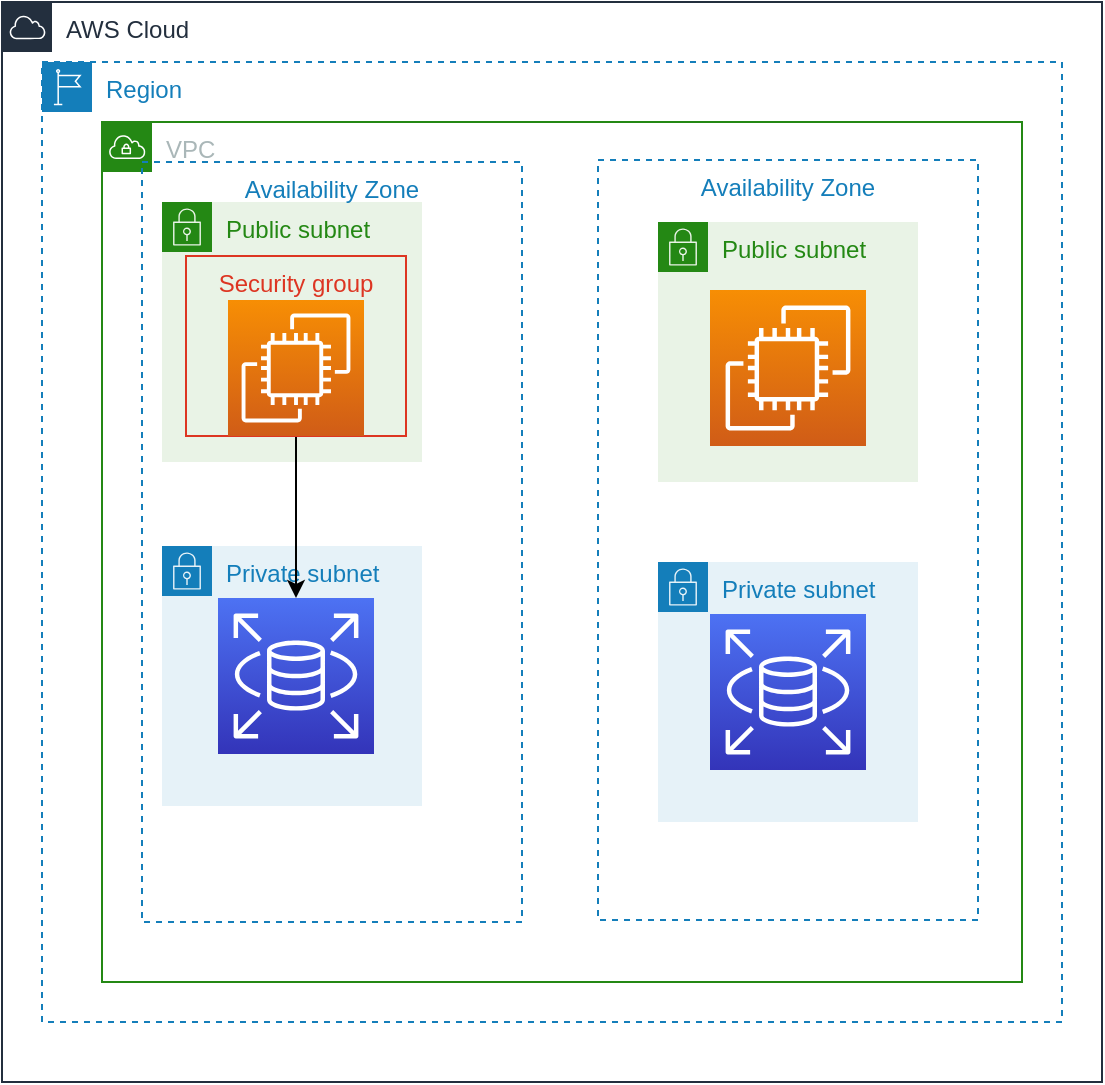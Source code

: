 <mxfile version="20.6.2" type="github" pages="3">
  <diagram id="6KU7y5Iy-sh_A5ScASaA" name="ページ1">
    <mxGraphModel dx="946" dy="519" grid="1" gridSize="10" guides="1" tooltips="1" connect="1" arrows="1" fold="1" page="1" pageScale="1" pageWidth="827" pageHeight="1169" math="0" shadow="0">
      <root>
        <mxCell id="0" />
        <mxCell id="1" parent="0" />
        <mxCell id="h2UYR18HSqqma26pXQX0-2" value="AWS Cloud" style="points=[[0,0],[0.25,0],[0.5,0],[0.75,0],[1,0],[1,0.25],[1,0.5],[1,0.75],[1,1],[0.75,1],[0.5,1],[0.25,1],[0,1],[0,0.75],[0,0.5],[0,0.25]];outlineConnect=0;gradientColor=none;html=1;whiteSpace=wrap;fontSize=12;fontStyle=0;container=1;pointerEvents=0;collapsible=0;recursiveResize=0;shape=mxgraph.aws4.group;grIcon=mxgraph.aws4.group_aws_cloud;strokeColor=#232F3E;fillColor=none;verticalAlign=top;align=left;spacingLeft=30;fontColor=#232F3E;dashed=0;" parent="1" vertex="1">
          <mxGeometry x="140" y="80" width="550" height="540" as="geometry" />
        </mxCell>
        <mxCell id="h2UYR18HSqqma26pXQX0-10" value="Region" style="points=[[0,0],[0.25,0],[0.5,0],[0.75,0],[1,0],[1,0.25],[1,0.5],[1,0.75],[1,1],[0.75,1],[0.5,1],[0.25,1],[0,1],[0,0.75],[0,0.5],[0,0.25]];outlineConnect=0;gradientColor=none;html=1;whiteSpace=wrap;fontSize=12;fontStyle=0;container=1;pointerEvents=0;collapsible=0;recursiveResize=0;shape=mxgraph.aws4.group;grIcon=mxgraph.aws4.group_region;strokeColor=#147EBA;fillColor=none;verticalAlign=top;align=left;spacingLeft=30;fontColor=#147EBA;dashed=1;" parent="1" vertex="1">
          <mxGeometry x="160" y="110" width="510" height="480" as="geometry" />
        </mxCell>
        <mxCell id="h2UYR18HSqqma26pXQX0-11" value="VPC" style="points=[[0,0],[0.25,0],[0.5,0],[0.75,0],[1,0],[1,0.25],[1,0.5],[1,0.75],[1,1],[0.75,1],[0.5,1],[0.25,1],[0,1],[0,0.75],[0,0.5],[0,0.25]];outlineConnect=0;gradientColor=none;html=1;whiteSpace=wrap;fontSize=12;fontStyle=0;container=1;pointerEvents=0;collapsible=0;recursiveResize=0;shape=mxgraph.aws4.group;grIcon=mxgraph.aws4.group_vpc;strokeColor=#248814;fillColor=none;verticalAlign=top;align=left;spacingLeft=30;fontColor=#AAB7B8;dashed=0;" parent="1" vertex="1">
          <mxGeometry x="190" y="140" width="460" height="430" as="geometry" />
        </mxCell>
        <mxCell id="h2UYR18HSqqma26pXQX0-13" value="Private subnet" style="points=[[0,0],[0.25,0],[0.5,0],[0.75,0],[1,0],[1,0.25],[1,0.5],[1,0.75],[1,1],[0.75,1],[0.5,1],[0.25,1],[0,1],[0,0.75],[0,0.5],[0,0.25]];outlineConnect=0;gradientColor=none;html=1;whiteSpace=wrap;fontSize=12;fontStyle=0;container=1;pointerEvents=0;collapsible=0;recursiveResize=0;shape=mxgraph.aws4.group;grIcon=mxgraph.aws4.group_security_group;grStroke=0;strokeColor=#147EBA;fillColor=#E6F2F8;verticalAlign=top;align=left;spacingLeft=30;fontColor=#147EBA;dashed=0;" parent="h2UYR18HSqqma26pXQX0-11" vertex="1">
          <mxGeometry x="30" y="212" width="130" height="130" as="geometry" />
        </mxCell>
        <mxCell id="h2UYR18HSqqma26pXQX0-12" value="Public subnet" style="points=[[0,0],[0.25,0],[0.5,0],[0.75,0],[1,0],[1,0.25],[1,0.5],[1,0.75],[1,1],[0.75,1],[0.5,1],[0.25,1],[0,1],[0,0.75],[0,0.5],[0,0.25]];outlineConnect=0;gradientColor=none;html=1;whiteSpace=wrap;fontSize=12;fontStyle=0;container=1;pointerEvents=0;collapsible=0;recursiveResize=0;shape=mxgraph.aws4.group;grIcon=mxgraph.aws4.group_security_group;grStroke=0;strokeColor=#248814;fillColor=#E9F3E6;verticalAlign=top;align=left;spacingLeft=30;fontColor=#248814;dashed=0;" parent="h2UYR18HSqqma26pXQX0-11" vertex="1">
          <mxGeometry x="30" y="40" width="130" height="130" as="geometry" />
        </mxCell>
        <mxCell id="h2UYR18HSqqma26pXQX0-14" value="Availability Zone" style="fillColor=none;strokeColor=#147EBA;dashed=1;verticalAlign=top;fontStyle=0;fontColor=#147EBA;" parent="h2UYR18HSqqma26pXQX0-11" vertex="1">
          <mxGeometry x="20" y="20" width="190" height="380" as="geometry" />
        </mxCell>
        <mxCell id="h2UYR18HSqqma26pXQX0-28" value="" style="edgeStyle=none;rounded=0;orthogonalLoop=1;jettySize=auto;html=1;" parent="h2UYR18HSqqma26pXQX0-11" source="h2UYR18HSqqma26pXQX0-21" target="h2UYR18HSqqma26pXQX0-25" edge="1">
          <mxGeometry relative="1" as="geometry" />
        </mxCell>
        <mxCell id="h2UYR18HSqqma26pXQX0-21" value="Security group" style="fillColor=none;strokeColor=#DD3522;verticalAlign=top;fontStyle=0;fontColor=#DD3522;" parent="h2UYR18HSqqma26pXQX0-11" vertex="1">
          <mxGeometry x="42" y="67" width="110" height="90" as="geometry" />
        </mxCell>
        <mxCell id="h2UYR18HSqqma26pXQX0-23" value="" style="sketch=0;points=[[0,0,0],[0.25,0,0],[0.5,0,0],[0.75,0,0],[1,0,0],[0,1,0],[0.25,1,0],[0.5,1,0],[0.75,1,0],[1,1,0],[0,0.25,0],[0,0.5,0],[0,0.75,0],[1,0.25,0],[1,0.5,0],[1,0.75,0]];outlineConnect=0;fontColor=#232F3E;gradientColor=#F78E04;gradientDirection=north;fillColor=#D05C17;strokeColor=#ffffff;dashed=0;verticalLabelPosition=bottom;verticalAlign=top;align=center;html=1;fontSize=12;fontStyle=0;aspect=fixed;shape=mxgraph.aws4.resourceIcon;resIcon=mxgraph.aws4.ec2;" parent="h2UYR18HSqqma26pXQX0-11" vertex="1">
          <mxGeometry x="63" y="89" width="68" height="68" as="geometry" />
        </mxCell>
        <mxCell id="h2UYR18HSqqma26pXQX0-25" value="" style="sketch=0;points=[[0,0,0],[0.25,0,0],[0.5,0,0],[0.75,0,0],[1,0,0],[0,1,0],[0.25,1,0],[0.5,1,0],[0.75,1,0],[1,1,0],[0,0.25,0],[0,0.5,0],[0,0.75,0],[1,0.25,0],[1,0.5,0],[1,0.75,0]];outlineConnect=0;fontColor=#232F3E;gradientColor=#4D72F3;gradientDirection=north;fillColor=#3334B9;strokeColor=#ffffff;dashed=0;verticalLabelPosition=bottom;verticalAlign=top;align=center;html=1;fontSize=12;fontStyle=0;aspect=fixed;shape=mxgraph.aws4.resourceIcon;resIcon=mxgraph.aws4.rds;" parent="h2UYR18HSqqma26pXQX0-11" vertex="1">
          <mxGeometry x="58" y="238" width="78" height="78" as="geometry" />
        </mxCell>
        <mxCell id="h2UYR18HSqqma26pXQX0-18" value="Availability Zone" style="fillColor=none;strokeColor=#147EBA;dashed=1;verticalAlign=top;fontStyle=0;fontColor=#147EBA;" parent="1" vertex="1">
          <mxGeometry x="438" y="159" width="190" height="380" as="geometry" />
        </mxCell>
        <mxCell id="h2UYR18HSqqma26pXQX0-19" value="Public subnet" style="points=[[0,0],[0.25,0],[0.5,0],[0.75,0],[1,0],[1,0.25],[1,0.5],[1,0.75],[1,1],[0.75,1],[0.5,1],[0.25,1],[0,1],[0,0.75],[0,0.5],[0,0.25]];outlineConnect=0;gradientColor=none;html=1;whiteSpace=wrap;fontSize=12;fontStyle=0;container=1;pointerEvents=0;collapsible=0;recursiveResize=0;shape=mxgraph.aws4.group;grIcon=mxgraph.aws4.group_security_group;grStroke=0;strokeColor=#248814;fillColor=#E9F3E6;verticalAlign=top;align=left;spacingLeft=30;fontColor=#248814;dashed=0;" parent="1" vertex="1">
          <mxGeometry x="468" y="190" width="130" height="130" as="geometry" />
        </mxCell>
        <mxCell id="h2UYR18HSqqma26pXQX0-29" value="" style="sketch=0;points=[[0,0,0],[0.25,0,0],[0.5,0,0],[0.75,0,0],[1,0,0],[0,1,0],[0.25,1,0],[0.5,1,0],[0.75,1,0],[1,1,0],[0,0.25,0],[0,0.5,0],[0,0.75,0],[1,0.25,0],[1,0.5,0],[1,0.75,0]];outlineConnect=0;fontColor=#232F3E;gradientColor=#F78E04;gradientDirection=north;fillColor=#D05C17;strokeColor=#ffffff;dashed=0;verticalLabelPosition=bottom;verticalAlign=top;align=center;html=1;fontSize=12;fontStyle=0;aspect=fixed;shape=mxgraph.aws4.resourceIcon;resIcon=mxgraph.aws4.ec2;" parent="h2UYR18HSqqma26pXQX0-19" vertex="1">
          <mxGeometry x="26" y="34" width="78" height="78" as="geometry" />
        </mxCell>
        <mxCell id="h2UYR18HSqqma26pXQX0-20" value="Private subnet" style="points=[[0,0],[0.25,0],[0.5,0],[0.75,0],[1,0],[1,0.25],[1,0.5],[1,0.75],[1,1],[0.75,1],[0.5,1],[0.25,1],[0,1],[0,0.75],[0,0.5],[0,0.25]];outlineConnect=0;gradientColor=none;html=1;whiteSpace=wrap;fontSize=12;fontStyle=0;container=1;pointerEvents=0;collapsible=0;recursiveResize=0;shape=mxgraph.aws4.group;grIcon=mxgraph.aws4.group_security_group;grStroke=0;strokeColor=#147EBA;fillColor=#E6F2F8;verticalAlign=top;align=left;spacingLeft=30;fontColor=#147EBA;dashed=0;" parent="1" vertex="1">
          <mxGeometry x="468" y="360" width="130" height="130" as="geometry" />
        </mxCell>
        <mxCell id="h2UYR18HSqqma26pXQX0-26" value="" style="sketch=0;points=[[0,0,0],[0.25,0,0],[0.5,0,0],[0.75,0,0],[1,0,0],[0,1,0],[0.25,1,0],[0.5,1,0],[0.75,1,0],[1,1,0],[0,0.25,0],[0,0.5,0],[0,0.75,0],[1,0.25,0],[1,0.5,0],[1,0.75,0]];outlineConnect=0;fontColor=#232F3E;gradientColor=#4D72F3;gradientDirection=north;fillColor=#3334B9;strokeColor=#ffffff;dashed=0;verticalLabelPosition=bottom;verticalAlign=top;align=center;html=1;fontSize=12;fontStyle=0;aspect=fixed;shape=mxgraph.aws4.resourceIcon;resIcon=mxgraph.aws4.rds;" parent="h2UYR18HSqqma26pXQX0-20" vertex="1">
          <mxGeometry x="26" y="26" width="78" height="78" as="geometry" />
        </mxCell>
      </root>
    </mxGraphModel>
  </diagram>
  <diagram name="第5回課題構成図" id="V6I4nbeFb_u3cUSOksYs">
    <mxGraphModel dx="946" dy="1688" grid="1" gridSize="10" guides="1" tooltips="1" connect="1" arrows="1" fold="1" page="1" pageScale="1" pageWidth="827" pageHeight="1169" math="0" shadow="0">
      <root>
        <mxCell id="fUv5p4bFS3cCXBjNdrC8-0" />
        <mxCell id="fUv5p4bFS3cCXBjNdrC8-1" parent="fUv5p4bFS3cCXBjNdrC8-0" />
        <mxCell id="fUv5p4bFS3cCXBjNdrC8-2" value="AWS Cloud" style="points=[[0,0],[0.25,0],[0.5,0],[0.75,0],[1,0],[1,0.25],[1,0.5],[1,0.75],[1,1],[0.75,1],[0.5,1],[0.25,1],[0,1],[0,0.75],[0,0.5],[0,0.25]];outlineConnect=0;gradientColor=none;html=1;whiteSpace=wrap;fontSize=12;fontStyle=0;container=1;pointerEvents=0;collapsible=0;recursiveResize=0;shape=mxgraph.aws4.group;grIcon=mxgraph.aws4.group_aws_cloud;strokeColor=#232F3E;fillColor=none;verticalAlign=top;align=left;spacingLeft=30;fontColor=#232F3E;dashed=0;" vertex="1" parent="fUv5p4bFS3cCXBjNdrC8-1">
          <mxGeometry x="80" y="40" width="670" height="580" as="geometry" />
        </mxCell>
        <mxCell id="fUv5p4bFS3cCXBjNdrC8-3" value="Region" style="points=[[0,0],[0.25,0],[0.5,0],[0.75,0],[1,0],[1,0.25],[1,0.5],[1,0.75],[1,1],[0.75,1],[0.5,1],[0.25,1],[0,1],[0,0.75],[0,0.5],[0,0.25]];outlineConnect=0;gradientColor=none;html=1;whiteSpace=wrap;fontSize=12;fontStyle=0;container=0;pointerEvents=0;collapsible=0;recursiveResize=0;shape=mxgraph.aws4.group;grIcon=mxgraph.aws4.group_region;strokeColor=#147EBA;fillColor=none;verticalAlign=top;align=left;spacingLeft=30;fontColor=#147EBA;dashed=1;" vertex="1" parent="fUv5p4bFS3cCXBjNdrC8-1">
          <mxGeometry x="117" y="80" width="553" height="510" as="geometry" />
        </mxCell>
        <mxCell id="eytdgQNS8IBhgRLuFxIK-1" value="" style="group" vertex="1" connectable="0" parent="fUv5p4bFS3cCXBjNdrC8-1">
          <mxGeometry x="408" y="145" width="190" height="380" as="geometry" />
        </mxCell>
        <mxCell id="fUv5p4bFS3cCXBjNdrC8-13" value="Public subnet" style="points=[[0,0],[0.25,0],[0.5,0],[0.75,0],[1,0],[1,0.25],[1,0.5],[1,0.75],[1,1],[0.75,1],[0.5,1],[0.25,1],[0,1],[0,0.75],[0,0.5],[0,0.25]];outlineConnect=0;gradientColor=none;html=1;whiteSpace=wrap;fontSize=12;fontStyle=0;container=1;pointerEvents=0;collapsible=0;recursiveResize=0;shape=mxgraph.aws4.group;grIcon=mxgraph.aws4.group_security_group;grStroke=0;strokeColor=#248814;fillColor=#E9F3E6;verticalAlign=top;align=left;spacingLeft=30;fontColor=#248814;dashed=0;" vertex="1" parent="eytdgQNS8IBhgRLuFxIK-1">
          <mxGeometry x="28" y="31" width="130" height="130" as="geometry" />
        </mxCell>
        <mxCell id="fUv5p4bFS3cCXBjNdrC8-12" value="Availability Zone" style="fillColor=none;strokeColor=#147EBA;dashed=1;verticalAlign=top;fontStyle=0;fontColor=#147EBA;" vertex="1" parent="eytdgQNS8IBhgRLuFxIK-1">
          <mxGeometry x="-2" y="-1" width="190" height="380" as="geometry" />
        </mxCell>
        <mxCell id="fUv5p4bFS3cCXBjNdrC8-15" value="Private subnet" style="points=[[0,0],[0.25,0],[0.5,0],[0.75,0],[1,0],[1,0.25],[1,0.5],[1,0.75],[1,1],[0.75,1],[0.5,1],[0.25,1],[0,1],[0,0.75],[0,0.5],[0,0.25]];outlineConnect=0;gradientColor=none;html=1;whiteSpace=wrap;fontSize=12;fontStyle=0;container=1;pointerEvents=0;collapsible=0;recursiveResize=0;shape=mxgraph.aws4.group;grIcon=mxgraph.aws4.group_security_group;grStroke=0;strokeColor=#147EBA;fillColor=#E6F2F8;verticalAlign=top;align=left;spacingLeft=30;fontColor=#147EBA;dashed=0;" vertex="1" parent="eytdgQNS8IBhgRLuFxIK-1">
          <mxGeometry x="28" y="201" width="130" height="130" as="geometry" />
        </mxCell>
        <mxCell id="vKKOBHwKFraKXwhOR9AJ-2" value="Security group" style="fillColor=none;strokeColor=#DD3522;verticalAlign=top;fontStyle=0;fontColor=#DD3522;" vertex="1" parent="eytdgQNS8IBhgRLuFxIK-1">
          <mxGeometry x="38" y="50" width="110" height="99" as="geometry" />
        </mxCell>
        <mxCell id="w-eaMgi2OchCtBr5CpV4-0" value="" style="sketch=0;points=[[0,0,0],[0.25,0,0],[0.5,0,0],[0.75,0,0],[1,0,0],[0,1,0],[0.25,1,0],[0.5,1,0],[0.75,1,0],[1,1,0],[0,0.25,0],[0,0.5,0],[0,0.75,0],[1,0.25,0],[1,0.5,0],[1,0.75,0]];outlineConnect=0;fontColor=#232F3E;gradientColor=#F78E04;gradientDirection=north;fillColor=#D05C17;strokeColor=#ffffff;dashed=0;verticalLabelPosition=bottom;verticalAlign=top;align=center;html=1;fontSize=12;fontStyle=0;aspect=fixed;shape=mxgraph.aws4.resourceIcon;resIcon=mxgraph.aws4.ec2;" vertex="1" parent="eytdgQNS8IBhgRLuFxIK-1">
          <mxGeometry x="54" y="71" width="78" height="78" as="geometry" />
        </mxCell>
        <mxCell id="fUv5p4bFS3cCXBjNdrC8-4" value="VPC" style="points=[[0,0],[0.25,0],[0.5,0],[0.75,0],[1,0],[1,0.25],[1,0.5],[1,0.75],[1,1],[0.75,1],[0.5,1],[0.25,1],[0,1],[0,0.75],[0,0.5],[0,0.25]];outlineConnect=0;gradientColor=none;html=1;whiteSpace=wrap;fontSize=12;fontStyle=0;container=0;pointerEvents=0;collapsible=0;recursiveResize=0;shape=mxgraph.aws4.group;grIcon=mxgraph.aws4.group_vpc;strokeColor=#248814;fillColor=none;verticalAlign=top;align=left;spacingLeft=30;fontColor=#AAB7B8;dashed=0;" vertex="1" parent="fUv5p4bFS3cCXBjNdrC8-1">
          <mxGeometry x="150" y="120" width="460" height="430" as="geometry" />
        </mxCell>
        <mxCell id="vKKOBHwKFraKXwhOR9AJ-1" value="Internet&#xa;gateway" style="sketch=0;outlineConnect=0;fontColor=#232F3E;gradientColor=none;strokeColor=#232F3E;fillColor=#ffffff;dashed=0;verticalLabelPosition=bottom;verticalAlign=top;align=center;html=1;fontSize=12;fontStyle=0;aspect=fixed;shape=mxgraph.aws4.resourceIcon;resIcon=mxgraph.aws4.internet_gateway;" vertex="1" parent="fUv5p4bFS3cCXBjNdrC8-1">
          <mxGeometry x="354" y="79" width="60" height="60" as="geometry" />
        </mxCell>
        <mxCell id="fUv5p4bFS3cCXBjNdrC8-5" value="Private subnet" style="points=[[0,0],[0.25,0],[0.5,0],[0.75,0],[1,0],[1,0.25],[1,0.5],[1,0.75],[1,1],[0.75,1],[0.5,1],[0.25,1],[0,1],[0,0.75],[0,0.5],[0,0.25]];outlineConnect=0;gradientColor=none;html=1;whiteSpace=wrap;fontSize=12;fontStyle=0;container=1;pointerEvents=0;collapsible=0;recursiveResize=0;shape=mxgraph.aws4.group;grIcon=mxgraph.aws4.group_security_group;grStroke=0;strokeColor=#147EBA;fillColor=#E6F2F8;verticalAlign=top;align=left;spacingLeft=30;fontColor=#147EBA;dashed=0;" vertex="1" parent="fUv5p4bFS3cCXBjNdrC8-1">
          <mxGeometry x="180" y="332" width="130" height="130" as="geometry" />
        </mxCell>
        <mxCell id="fUv5p4bFS3cCXBjNdrC8-6" value="Public subnet" style="points=[[0,0],[0.25,0],[0.5,0],[0.75,0],[1,0],[1,0.25],[1,0.5],[1,0.75],[1,1],[0.75,1],[0.5,1],[0.25,1],[0,1],[0,0.75],[0,0.5],[0,0.25]];outlineConnect=0;gradientColor=none;html=1;whiteSpace=wrap;fontSize=12;fontStyle=0;container=1;pointerEvents=0;collapsible=0;recursiveResize=0;shape=mxgraph.aws4.group;grIcon=mxgraph.aws4.group_security_group;grStroke=0;strokeColor=#248814;fillColor=#E9F3E6;verticalAlign=top;align=left;spacingLeft=30;fontColor=#248814;dashed=0;" vertex="1" parent="fUv5p4bFS3cCXBjNdrC8-1">
          <mxGeometry x="180" y="160" width="130" height="130" as="geometry" />
        </mxCell>
        <mxCell id="fUv5p4bFS3cCXBjNdrC8-7" value="Availability Zone" style="fillColor=none;strokeColor=#147EBA;dashed=1;verticalAlign=top;fontStyle=0;fontColor=#147EBA;container=0;" vertex="1" parent="fUv5p4bFS3cCXBjNdrC8-1">
          <mxGeometry x="171" y="141" width="170" height="350" as="geometry" />
        </mxCell>
        <mxCell id="fUv5p4bFS3cCXBjNdrC8-8" value="" style="edgeStyle=none;rounded=0;orthogonalLoop=1;jettySize=auto;html=1;" edge="1" parent="fUv5p4bFS3cCXBjNdrC8-1" source="fUv5p4bFS3cCXBjNdrC8-9" target="fUv5p4bFS3cCXBjNdrC8-11">
          <mxGeometry relative="1" as="geometry" />
        </mxCell>
        <mxCell id="fUv5p4bFS3cCXBjNdrC8-9" value="Security group" style="fillColor=none;strokeColor=#DD3522;verticalAlign=top;fontStyle=0;fontColor=#DD3522;" vertex="1" parent="fUv5p4bFS3cCXBjNdrC8-1">
          <mxGeometry x="192" y="187" width="110" height="90" as="geometry" />
        </mxCell>
        <mxCell id="fUv5p4bFS3cCXBjNdrC8-10" value="" style="sketch=0;points=[[0,0,0],[0.25,0,0],[0.5,0,0],[0.75,0,0],[1,0,0],[0,1,0],[0.25,1,0],[0.5,1,0],[0.75,1,0],[1,1,0],[0,0.25,0],[0,0.5,0],[0,0.75,0],[1,0.25,0],[1,0.5,0],[1,0.75,0]];outlineConnect=0;fontColor=#232F3E;gradientColor=#F78E04;gradientDirection=north;fillColor=#D05C17;strokeColor=#ffffff;dashed=0;verticalLabelPosition=bottom;verticalAlign=top;align=center;html=1;fontSize=12;fontStyle=0;aspect=fixed;shape=mxgraph.aws4.resourceIcon;resIcon=mxgraph.aws4.ec2;" vertex="1" parent="fUv5p4bFS3cCXBjNdrC8-1">
          <mxGeometry x="213" y="209" width="68" height="68" as="geometry" />
        </mxCell>
        <mxCell id="fUv5p4bFS3cCXBjNdrC8-11" value="" style="sketch=0;points=[[0,0,0],[0.25,0,0],[0.5,0,0],[0.75,0,0],[1,0,0],[0,1,0],[0.25,1,0],[0.5,1,0],[0.75,1,0],[1,1,0],[0,0.25,0],[0,0.5,0],[0,0.75,0],[1,0.25,0],[1,0.5,0],[1,0.75,0]];outlineConnect=0;fontColor=#232F3E;gradientColor=#4D72F3;gradientDirection=north;fillColor=#3334B9;strokeColor=#ffffff;dashed=0;verticalLabelPosition=bottom;verticalAlign=top;align=center;html=1;fontSize=12;fontStyle=0;aspect=fixed;shape=mxgraph.aws4.resourceIcon;resIcon=mxgraph.aws4.rds;" vertex="1" parent="fUv5p4bFS3cCXBjNdrC8-1">
          <mxGeometry x="208" y="358" width="78" height="78" as="geometry" />
        </mxCell>
        <mxCell id="vKKOBHwKFraKXwhOR9AJ-0" value="" style="verticalLabelPosition=bottom;html=1;verticalAlign=top;strokeWidth=1;align=center;outlineConnect=0;dashed=0;outlineConnect=0;shape=mxgraph.aws3d.elasticLoadBalancing;fillColor=#ECECEC;strokeColor=#5E5E5E;aspect=fixed;" vertex="1" parent="fUv5p4bFS3cCXBjNdrC8-1">
          <mxGeometry x="341" y="154" width="79" height="75.71" as="geometry" />
        </mxCell>
        <mxCell id="vKKOBHwKFraKXwhOR9AJ-3" value="" style="rounded=1;arcSize=10;dashed=1;strokeColor=#ff0000;fillColor=none;gradientColor=none;dashPattern=8 4;strokeWidth=2;" vertex="1" parent="fUv5p4bFS3cCXBjNdrC8-1">
          <mxGeometry x="330" y="150" width="100" height="80" as="geometry" />
        </mxCell>
        <mxCell id="vKKOBHwKFraKXwhOR9AJ-4" value="" style="fontColor=#0066CC;verticalAlign=top;verticalLabelPosition=bottom;labelPosition=center;align=center;html=1;outlineConnect=0;fillColor=#CCCCCC;strokeColor=#6881B3;gradientColor=none;gradientDirection=north;strokeWidth=2;shape=mxgraph.networks.pc;" vertex="1" parent="fUv5p4bFS3cCXBjNdrC8-1">
          <mxGeometry x="727" y="-109" width="100" height="70" as="geometry" />
        </mxCell>
        <mxCell id="vKKOBHwKFraKXwhOR9AJ-5" value="" style="endArrow=classic;html=1;rounded=0;" edge="1" parent="fUv5p4bFS3cCXBjNdrC8-1">
          <mxGeometry width="50" height="50" relative="1" as="geometry">
            <mxPoint x="380" y="-80" as="sourcePoint" />
            <mxPoint x="380.426" y="79" as="targetPoint" />
          </mxGeometry>
        </mxCell>
        <mxCell id="vKKOBHwKFraKXwhOR9AJ-6" value="" style="endArrow=none;html=1;rounded=0;" edge="1" parent="fUv5p4bFS3cCXBjNdrC8-1">
          <mxGeometry width="50" height="50" relative="1" as="geometry">
            <mxPoint x="380" y="-80" as="sourcePoint" />
            <mxPoint x="720" y="-80" as="targetPoint" />
          </mxGeometry>
        </mxCell>
        <mxCell id="vKKOBHwKFraKXwhOR9AJ-7" value="" style="sketch=0;points=[[0,0,0],[0.25,0,0],[0.5,0,0],[0.75,0,0],[1,0,0],[0,1,0],[0.25,1,0],[0.5,1,0],[0.75,1,0],[1,1,0],[0,0.25,0],[0,0.5,0],[0,0.75,0],[1,0.25,0],[1,0.5,0],[1,0.75,0]];outlineConnect=0;fontColor=#232F3E;gradientColor=#60A337;gradientDirection=north;fillColor=#277116;strokeColor=#ffffff;dashed=0;verticalLabelPosition=bottom;verticalAlign=top;align=center;html=1;fontSize=12;fontStyle=0;aspect=fixed;shape=mxgraph.aws4.resourceIcon;resIcon=mxgraph.aws4.s3;" vertex="1" parent="fUv5p4bFS3cCXBjNdrC8-1">
          <mxGeometry x="550" y="-60" width="78" height="78" as="geometry" />
        </mxCell>
      </root>
    </mxGraphModel>
  </diagram>
  <diagram id="XbN12GHrp7LwUy4TDSZL" name="ページ2">
    <mxGraphModel dx="946" dy="519" grid="1" gridSize="10" guides="1" tooltips="1" connect="1" arrows="1" fold="1" page="1" pageScale="1" pageWidth="827" pageHeight="1169" math="0" shadow="0">
      <root>
        <mxCell id="0" />
        <mxCell id="1" parent="0" />
        <mxCell id="TsQ_q-nbn1wAOSinkMXN-2" value="Availability Zone" style="fillColor=none;strokeColor=#147EBA;dashed=1;verticalAlign=top;fontStyle=0;fontColor=#147EBA;" vertex="1" parent="1">
          <mxGeometry x="80" y="80" width="240" height="480" as="geometry" />
        </mxCell>
        <mxCell id="TsQ_q-nbn1wAOSinkMXN-3" value="Availability Zone" style="fillColor=none;strokeColor=#147EBA;dashed=1;verticalAlign=top;fontStyle=0;fontColor=#147EBA;" vertex="1" parent="1">
          <mxGeometry x="402" y="83" width="240" height="480" as="geometry" />
        </mxCell>
        <mxCell id="TsQ_q-nbn1wAOSinkMXN-4" value="Public subnet" style="points=[[0,0],[0.25,0],[0.5,0],[0.75,0],[1,0],[1,0.25],[1,0.5],[1,0.75],[1,1],[0.75,1],[0.5,1],[0.25,1],[0,1],[0,0.75],[0,0.5],[0,0.25]];outlineConnect=0;gradientColor=none;html=1;whiteSpace=wrap;fontSize=12;fontStyle=0;container=1;pointerEvents=0;collapsible=0;recursiveResize=0;shape=mxgraph.aws4.group;grIcon=mxgraph.aws4.group_security_group;grStroke=0;strokeColor=#248814;fillColor=#E9F3E6;verticalAlign=top;align=left;spacingLeft=30;fontColor=#248814;dashed=0;" vertex="1" parent="1">
          <mxGeometry x="90" y="110" width="210" height="130" as="geometry" />
        </mxCell>
        <mxCell id="TsQ_q-nbn1wAOSinkMXN-5" value="Private subnet" style="points=[[0,0],[0.25,0],[0.5,0],[0.75,0],[1,0],[1,0.25],[1,0.5],[1,0.75],[1,1],[0.75,1],[0.5,1],[0.25,1],[0,1],[0,0.75],[0,0.5],[0,0.25]];outlineConnect=0;gradientColor=none;html=1;whiteSpace=wrap;fontSize=12;fontStyle=0;container=1;pointerEvents=0;collapsible=0;recursiveResize=0;shape=mxgraph.aws4.group;grIcon=mxgraph.aws4.group_security_group;grStroke=0;strokeColor=#147EBA;fillColor=#E6F2F8;verticalAlign=top;align=left;spacingLeft=30;fontColor=#147EBA;dashed=0;" vertex="1" parent="1">
          <mxGeometry x="90" y="255" width="210" height="145" as="geometry" />
        </mxCell>
        <mxCell id="TsQ_q-nbn1wAOSinkMXN-7" value="Private subnet" style="points=[[0,0],[0.25,0],[0.5,0],[0.75,0],[1,0],[1,0.25],[1,0.5],[1,0.75],[1,1],[0.75,1],[0.5,1],[0.25,1],[0,1],[0,0.75],[0,0.5],[0,0.25]];outlineConnect=0;gradientColor=none;html=1;whiteSpace=wrap;fontSize=12;fontStyle=0;container=1;pointerEvents=0;collapsible=0;recursiveResize=0;shape=mxgraph.aws4.group;grIcon=mxgraph.aws4.group_security_group;grStroke=0;strokeColor=#147EBA;fillColor=#E6F2F8;verticalAlign=top;align=left;spacingLeft=30;fontColor=#147EBA;dashed=0;" vertex="1" parent="1">
          <mxGeometry x="90" y="410" width="210" height="145" as="geometry" />
        </mxCell>
        <mxCell id="TsQ_q-nbn1wAOSinkMXN-14" value="" style="sketch=0;points=[[0,0,0],[0.25,0,0],[0.5,0,0],[0.75,0,0],[1,0,0],[0,1,0],[0.25,1,0],[0.5,1,0],[0.75,1,0],[1,1,0],[0,0.25,0],[0,0.5,0],[0,0.75,0],[1,0.25,0],[1,0.5,0],[1,0.75,0]];outlineConnect=0;fontColor=#232F3E;gradientColor=#4D72F3;gradientDirection=north;fillColor=#3334B9;strokeColor=#ffffff;dashed=0;verticalLabelPosition=bottom;verticalAlign=top;align=center;html=1;fontSize=12;fontStyle=0;aspect=fixed;shape=mxgraph.aws4.resourceIcon;resIcon=mxgraph.aws4.rds;" vertex="1" parent="TsQ_q-nbn1wAOSinkMXN-7">
          <mxGeometry x="71" y="30" width="78" height="78" as="geometry" />
        </mxCell>
        <mxCell id="TsQ_q-nbn1wAOSinkMXN-9" value="Public subnet" style="points=[[0,0],[0.25,0],[0.5,0],[0.75,0],[1,0],[1,0.25],[1,0.5],[1,0.75],[1,1],[0.75,1],[0.5,1],[0.25,1],[0,1],[0,0.75],[0,0.5],[0,0.25]];outlineConnect=0;gradientColor=none;html=1;whiteSpace=wrap;fontSize=12;fontStyle=0;container=1;pointerEvents=0;collapsible=0;recursiveResize=0;shape=mxgraph.aws4.group;grIcon=mxgraph.aws4.group_security_group;grStroke=0;strokeColor=#248814;fillColor=#E9F3E6;verticalAlign=top;align=left;spacingLeft=30;fontColor=#248814;dashed=0;" vertex="1" parent="1">
          <mxGeometry x="420" y="110" width="210" height="130" as="geometry" />
        </mxCell>
        <mxCell id="TsQ_q-nbn1wAOSinkMXN-11" value="Private subnet" style="points=[[0,0],[0.25,0],[0.5,0],[0.75,0],[1,0],[1,0.25],[1,0.5],[1,0.75],[1,1],[0.75,1],[0.5,1],[0.25,1],[0,1],[0,0.75],[0,0.5],[0,0.25]];outlineConnect=0;gradientColor=none;html=1;whiteSpace=wrap;fontSize=12;fontStyle=0;container=1;pointerEvents=0;collapsible=0;recursiveResize=0;shape=mxgraph.aws4.group;grIcon=mxgraph.aws4.group_security_group;grStroke=0;strokeColor=#147EBA;fillColor=#E6F2F8;verticalAlign=top;align=left;spacingLeft=30;fontColor=#147EBA;dashed=0;" vertex="1" parent="1">
          <mxGeometry x="417" y="255" width="210" height="145" as="geometry" />
        </mxCell>
        <mxCell id="TsQ_q-nbn1wAOSinkMXN-12" value="Private subnet" style="points=[[0,0],[0.25,0],[0.5,0],[0.75,0],[1,0],[1,0.25],[1,0.5],[1,0.75],[1,1],[0.75,1],[0.5,1],[0.25,1],[0,1],[0,0.75],[0,0.5],[0,0.25]];outlineConnect=0;gradientColor=none;html=1;whiteSpace=wrap;fontSize=12;fontStyle=0;container=1;pointerEvents=0;collapsible=0;recursiveResize=0;shape=mxgraph.aws4.group;grIcon=mxgraph.aws4.group_security_group;grStroke=0;strokeColor=#147EBA;fillColor=#E6F2F8;verticalAlign=top;align=left;spacingLeft=30;fontColor=#147EBA;dashed=0;" vertex="1" parent="1">
          <mxGeometry x="417" y="410" width="210" height="145" as="geometry" />
        </mxCell>
        <mxCell id="TsQ_q-nbn1wAOSinkMXN-13" value="" style="sketch=0;points=[[0,0,0],[0.25,0,0],[0.5,0,0],[0.75,0,0],[1,0,0],[0,1,0],[0.25,1,0],[0.5,1,0],[0.75,1,0],[1,1,0],[0,0.25,0],[0,0.5,0],[0,0.75,0],[1,0.25,0],[1,0.5,0],[1,0.75,0]];outlineConnect=0;fontColor=#232F3E;gradientColor=#F78E04;gradientDirection=north;fillColor=#D05C17;strokeColor=#ffffff;dashed=0;verticalLabelPosition=bottom;verticalAlign=top;align=center;html=1;fontSize=12;fontStyle=0;aspect=fixed;shape=mxgraph.aws4.resourceIcon;resIcon=mxgraph.aws4.ec2;" vertex="1" parent="1">
          <mxGeometry x="161" y="288.5" width="78" height="78" as="geometry" />
        </mxCell>
        <mxCell id="TsQ_q-nbn1wAOSinkMXN-15" value="" style="verticalLabelPosition=bottom;html=1;verticalAlign=top;strokeWidth=1;align=center;outlineConnect=0;dashed=0;outlineConnect=0;shape=mxgraph.aws3d.elasticLoadBalancing;fillColor=#ECECEC;strokeColor=#5E5E5E;aspect=fixed;" vertex="1" parent="1">
          <mxGeometry x="310" y="90.42" width="102" height="97.75" as="geometry" />
        </mxCell>
      </root>
    </mxGraphModel>
  </diagram>
</mxfile>
